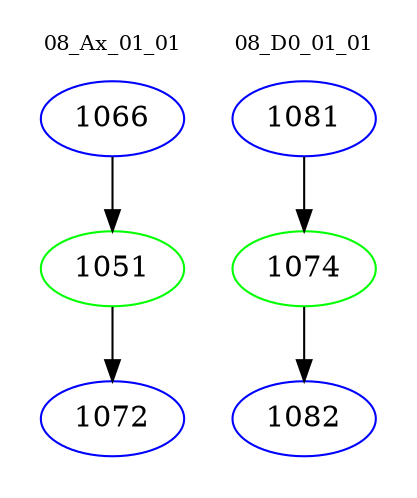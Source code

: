 digraph{
subgraph cluster_0 {
color = white
label = "08_Ax_01_01";
fontsize=10;
T0_1066 [label="1066", color="blue"]
T0_1066 -> T0_1051 [color="black"]
T0_1051 [label="1051", color="green"]
T0_1051 -> T0_1072 [color="black"]
T0_1072 [label="1072", color="blue"]
}
subgraph cluster_1 {
color = white
label = "08_D0_01_01";
fontsize=10;
T1_1081 [label="1081", color="blue"]
T1_1081 -> T1_1074 [color="black"]
T1_1074 [label="1074", color="green"]
T1_1074 -> T1_1082 [color="black"]
T1_1082 [label="1082", color="blue"]
}
}
